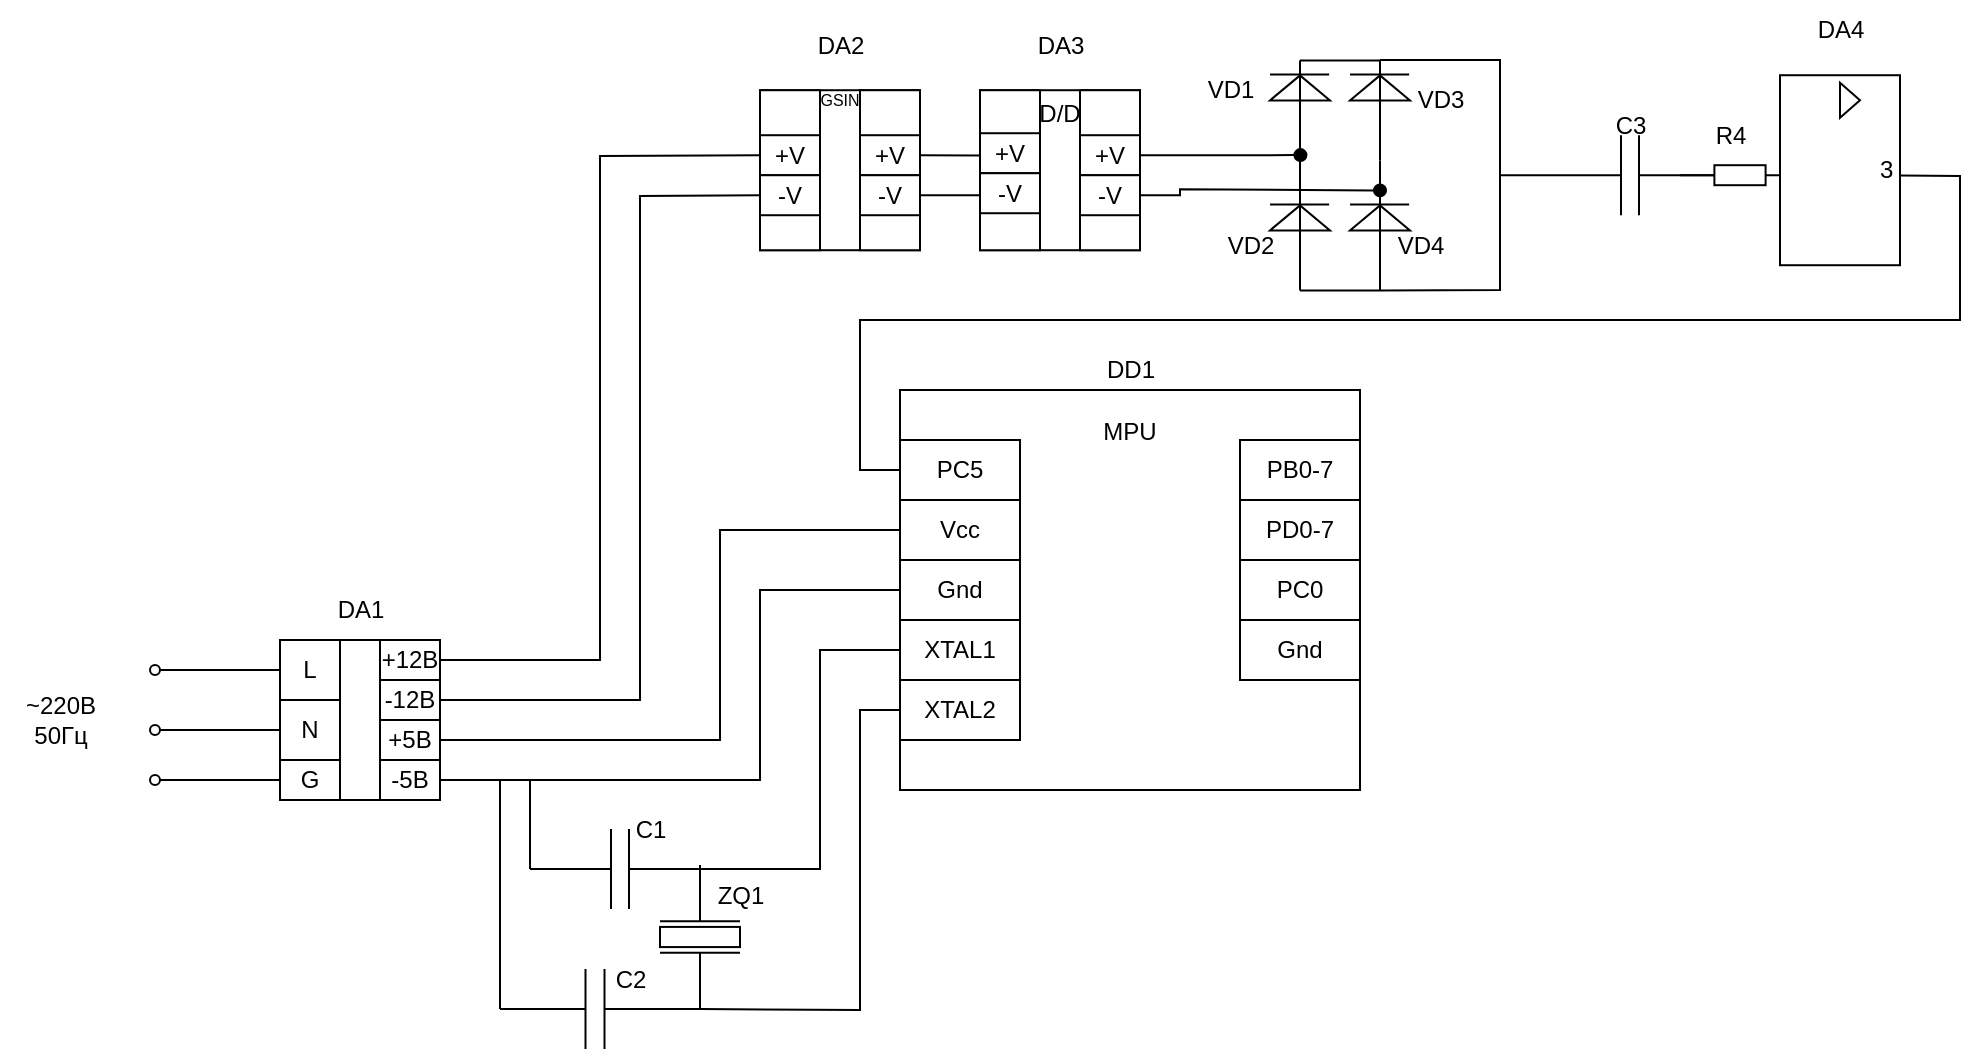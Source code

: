 <mxfile version="24.7.17">
  <diagram name="Page-1" id="gAaygVtRgPfyWA8sMeI8">
    <mxGraphModel dx="2074" dy="868" grid="1" gridSize="10" guides="1" tooltips="1" connect="1" arrows="1" fold="1" page="1" pageScale="1" pageWidth="850" pageHeight="1100" math="0" shadow="0">
      <root>
        <mxCell id="0" />
        <mxCell id="1" parent="0" />
        <mxCell id="V_mcHyb3PUVGvwjGdJiK-10" value="" style="endArrow=none;html=1;rounded=0;exitX=0;exitY=0.6;exitDx=0;exitDy=0;exitPerimeter=0;entryX=0;entryY=0;entryDx=0;entryDy=150;entryPerimeter=0;" parent="1" edge="1">
          <mxGeometry width="50" height="50" relative="1" as="geometry">
            <mxPoint x="-340.0" y="474.5" as="sourcePoint" />
            <mxPoint x="-270" y="474.5" as="targetPoint" />
          </mxGeometry>
        </mxCell>
        <mxCell id="V_mcHyb3PUVGvwjGdJiK-12" value="" style="pointerEvents=1;verticalLabelPosition=bottom;shadow=0;dashed=0;align=center;html=1;verticalAlign=top;shape=mxgraph.electrical.capacitors.capacitor_1;" parent="1" vertex="1">
          <mxGeometry x="-415" y="454.5" width="90" height="40" as="geometry" />
        </mxCell>
        <mxCell id="V_mcHyb3PUVGvwjGdJiK-14" value="" style="pointerEvents=1;verticalLabelPosition=bottom;shadow=0;dashed=0;align=center;html=1;verticalAlign=top;shape=mxgraph.electrical.capacitors.capacitor_1;" parent="1" vertex="1">
          <mxGeometry x="-430" y="524.5" width="95" height="40" as="geometry" />
        </mxCell>
        <mxCell id="V_mcHyb3PUVGvwjGdJiK-17" value="" style="endArrow=none;html=1;rounded=0;exitX=1;exitY=0.5;exitDx=0;exitDy=0;exitPerimeter=0;" parent="1" source="V_mcHyb3PUVGvwjGdJiK-12" edge="1">
          <mxGeometry width="50" height="50" relative="1" as="geometry">
            <mxPoint x="-410" y="484.5" as="sourcePoint" />
            <mxPoint x="-340" y="474.5" as="targetPoint" />
          </mxGeometry>
        </mxCell>
        <mxCell id="V_mcHyb3PUVGvwjGdJiK-18" value="" style="endArrow=none;html=1;rounded=0;exitX=1;exitY=0.5;exitDx=0;exitDy=0;exitPerimeter=0;entryX=1;entryY=0.5;entryDx=0;entryDy=0;entryPerimeter=0;" parent="1" source="V_mcHyb3PUVGvwjGdJiK-14" edge="1" target="V_mcHyb3PUVGvwjGdJiK-57">
          <mxGeometry width="50" height="50" relative="1" as="geometry">
            <mxPoint x="-410" y="484.5" as="sourcePoint" />
            <mxPoint x="-340.0" y="544.5" as="targetPoint" />
          </mxGeometry>
        </mxCell>
        <mxCell id="V_mcHyb3PUVGvwjGdJiK-35" value="" style="endArrow=none;html=1;rounded=0;entryX=0;entryY=0.5;entryDx=0;entryDy=0;entryPerimeter=0;" parent="1" target="V_mcHyb3PUVGvwjGdJiK-41" edge="1">
          <mxGeometry width="50" height="50" relative="1" as="geometry">
            <mxPoint x="70" y="127.61" as="sourcePoint" />
            <mxPoint x="240" y="277.61" as="targetPoint" />
          </mxGeometry>
        </mxCell>
        <mxCell id="V_mcHyb3PUVGvwjGdJiK-41" value="" style="pointerEvents=1;verticalLabelPosition=bottom;shadow=0;dashed=0;align=center;html=1;verticalAlign=top;shape=mxgraph.electrical.capacitors.capacitor_1;" parent="1" vertex="1">
          <mxGeometry x="90" y="107.61" width="90" height="40" as="geometry" />
        </mxCell>
        <mxCell id="V_mcHyb3PUVGvwjGdJiK-43" value="" style="pointerEvents=1;verticalLabelPosition=bottom;shadow=0;dashed=0;align=center;html=1;verticalAlign=top;shape=mxgraph.electrical.resistors.resistor_1;direction=west;" parent="1" vertex="1">
          <mxGeometry x="170" y="122.6" width="40" height="10" as="geometry" />
        </mxCell>
        <mxCell id="V_mcHyb3PUVGvwjGdJiK-52" value="C1" style="text;html=1;align=center;verticalAlign=middle;resizable=0;points=[];autosize=1;strokeColor=none;fillColor=none;" parent="1" vertex="1">
          <mxGeometry x="-375" y="440" width="40" height="30" as="geometry" />
        </mxCell>
        <mxCell id="V_mcHyb3PUVGvwjGdJiK-53" value="C2" style="text;html=1;align=center;verticalAlign=middle;resizable=0;points=[];autosize=1;strokeColor=none;fillColor=none;" parent="1" vertex="1">
          <mxGeometry x="-385" y="514.5" width="40" height="30" as="geometry" />
        </mxCell>
        <mxCell id="V_mcHyb3PUVGvwjGdJiK-54" value="ZQ1" style="text;html=1;align=center;verticalAlign=middle;resizable=0;points=[];autosize=1;strokeColor=none;fillColor=none;" parent="1" vertex="1">
          <mxGeometry x="-335" y="472.5" width="50" height="30" as="geometry" />
        </mxCell>
        <mxCell id="V_mcHyb3PUVGvwjGdJiK-55" value="R4" style="text;html=1;align=center;verticalAlign=middle;resizable=0;points=[];autosize=1;strokeColor=none;fillColor=none;" parent="1" vertex="1">
          <mxGeometry x="165" y="92.6" width="40" height="30" as="geometry" />
        </mxCell>
        <mxCell id="V_mcHyb3PUVGvwjGdJiK-56" value="C3" style="text;html=1;align=center;verticalAlign=middle;resizable=0;points=[];autosize=1;strokeColor=none;fillColor=none;" parent="1" vertex="1">
          <mxGeometry x="115" y="87.61" width="40" height="30" as="geometry" />
        </mxCell>
        <mxCell id="V_mcHyb3PUVGvwjGdJiK-57" value="" style="pointerEvents=1;verticalLabelPosition=bottom;shadow=0;dashed=0;align=center;html=1;verticalAlign=top;shape=mxgraph.electrical.miscellaneous.crystal_1;direction=south;" parent="1" vertex="1">
          <mxGeometry x="-350" y="472.5" width="40" height="72" as="geometry" />
        </mxCell>
        <mxCell id="E_bTqW3hxrqzLr04pYuO-29" value="" style="endArrow=none;html=1;rounded=0;exitX=1.002;exitY=0.528;exitDx=0;exitDy=0;exitPerimeter=0;entryX=0;entryY=0.5;entryDx=0;entryDy=0;" edge="1" parent="1" source="E_bTqW3hxrqzLr04pYuO-27" target="E_bTqW3hxrqzLr04pYuO-92">
          <mxGeometry width="50" height="50" relative="1" as="geometry">
            <mxPoint x="150" y="275.11" as="sourcePoint" />
            <mxPoint x="420" y="127.61" as="targetPoint" />
            <Array as="points">
              <mxPoint x="300" y="128" />
              <mxPoint x="300" y="200" />
              <mxPoint x="-250" y="200" />
              <mxPoint x="-250" y="275" />
            </Array>
          </mxGeometry>
        </mxCell>
        <mxCell id="E_bTqW3hxrqzLr04pYuO-30" value="" style="group" vertex="1" connectable="0" parent="1">
          <mxGeometry x="210" y="77.61" width="60" height="95" as="geometry" />
        </mxCell>
        <mxCell id="E_bTqW3hxrqzLr04pYuO-27" value="&amp;nbsp; &amp;nbsp; &amp;nbsp; &amp;nbsp; &amp;nbsp; &amp;nbsp; &amp;nbsp; 3" style="rounded=0;whiteSpace=wrap;html=1;" vertex="1" parent="E_bTqW3hxrqzLr04pYuO-30">
          <mxGeometry width="60" height="95" as="geometry" />
        </mxCell>
        <mxCell id="E_bTqW3hxrqzLr04pYuO-28" value="" style="triangle;whiteSpace=wrap;html=1;" vertex="1" parent="E_bTqW3hxrqzLr04pYuO-30">
          <mxGeometry x="30" y="3.75" width="10" height="17.5" as="geometry" />
        </mxCell>
        <mxCell id="E_bTqW3hxrqzLr04pYuO-31" value="" style="endArrow=none;html=1;rounded=0;entryX=0;entryY=0.5;entryDx=0;entryDy=0;entryPerimeter=0;exitX=0.013;exitY=0.528;exitDx=0;exitDy=0;exitPerimeter=0;" edge="1" parent="1" source="E_bTqW3hxrqzLr04pYuO-27" target="V_mcHyb3PUVGvwjGdJiK-43">
          <mxGeometry width="50" height="50" relative="1" as="geometry">
            <mxPoint x="230" y="207.61" as="sourcePoint" />
            <mxPoint x="280" y="157.61" as="targetPoint" />
          </mxGeometry>
        </mxCell>
        <mxCell id="E_bTqW3hxrqzLr04pYuO-36" value="" style="group" vertex="1" connectable="0" parent="1">
          <mxGeometry x="-90" y="70" width="160" height="115.21" as="geometry" />
        </mxCell>
        <mxCell id="V_mcHyb3PUVGvwjGdJiK-23" value="" style="endArrow=none;html=1;rounded=0;exitX=1;exitY=0.5;exitDx=0;exitDy=0;exitPerimeter=0;entryX=0;entryY=0.5;entryDx=0;entryDy=0;entryPerimeter=0;" parent="E_bTqW3hxrqzLr04pYuO-36" edge="1" target="DH5YzdOBEZYkrQwvAtwr-8" source="DH5YzdOBEZYkrQwvAtwr-2">
          <mxGeometry width="50" height="50" relative="1" as="geometry">
            <mxPoint x="65" y="160.21" as="sourcePoint" />
            <mxPoint x="65" y="50.21" as="targetPoint" />
          </mxGeometry>
        </mxCell>
        <mxCell id="V_mcHyb3PUVGvwjGdJiK-24" value="" style="endArrow=none;html=1;rounded=0;entryX=0;entryY=0.5;entryDx=0;entryDy=0;entryPerimeter=0;exitX=1;exitY=0.5;exitDx=0;exitDy=0;exitPerimeter=0;" parent="E_bTqW3hxrqzLr04pYuO-36" edge="1" target="DH5YzdOBEZYkrQwvAtwr-12" source="DH5YzdOBEZYkrQwvAtwr-10">
          <mxGeometry width="50" height="50" relative="1" as="geometry">
            <mxPoint x="105" y="160.21" as="sourcePoint" />
            <mxPoint x="105" y="50.21" as="targetPoint" />
          </mxGeometry>
        </mxCell>
        <mxCell id="V_mcHyb3PUVGvwjGdJiK-48" value="VD2" style="text;html=1;align=center;verticalAlign=middle;resizable=0;points=[];autosize=1;strokeColor=none;fillColor=none;" parent="E_bTqW3hxrqzLr04pYuO-36" vertex="1">
          <mxGeometry x="10" y="77.71" width="50" height="30" as="geometry" />
        </mxCell>
        <mxCell id="V_mcHyb3PUVGvwjGdJiK-49" value="VD4" style="text;html=1;align=center;verticalAlign=middle;resizable=0;points=[];autosize=1;strokeColor=none;fillColor=none;" parent="E_bTqW3hxrqzLr04pYuO-36" vertex="1">
          <mxGeometry x="95" y="77.71" width="50" height="30" as="geometry" />
        </mxCell>
        <mxCell id="V_mcHyb3PUVGvwjGdJiK-50" value="VD1" style="text;html=1;align=center;verticalAlign=middle;resizable=0;points=[];autosize=1;strokeColor=none;fillColor=none;" parent="E_bTqW3hxrqzLr04pYuO-36" vertex="1">
          <mxGeometry y="0.21" width="50" height="30" as="geometry" />
        </mxCell>
        <mxCell id="V_mcHyb3PUVGvwjGdJiK-51" value="VD3" style="text;html=1;align=center;verticalAlign=middle;resizable=0;points=[];autosize=1;strokeColor=none;fillColor=none;" parent="E_bTqW3hxrqzLr04pYuO-36" vertex="1">
          <mxGeometry x="105" y="5.21" width="50" height="30" as="geometry" />
        </mxCell>
        <mxCell id="DH5YzdOBEZYkrQwvAtwr-2" value="" style="pointerEvents=1;verticalLabelPosition=bottom;shadow=0;dashed=0;align=center;html=1;verticalAlign=top;shape=mxgraph.electrical.miscellaneous.cable_termination;direction=north;" parent="E_bTqW3hxrqzLr04pYuO-36" vertex="1">
          <mxGeometry x="45" y="65.21" width="30" height="50" as="geometry" />
        </mxCell>
        <mxCell id="DH5YzdOBEZYkrQwvAtwr-7" value="" style="endArrow=none;html=1;rounded=0;exitX=0.798;exitY=-0.021;exitDx=0;exitDy=0;exitPerimeter=0;entryX=0.798;entryY=0.964;entryDx=0;entryDy=0;entryPerimeter=0;" parent="E_bTqW3hxrqzLr04pYuO-36" edge="1">
          <mxGeometry width="50" height="50" relative="1" as="geometry">
            <mxPoint x="45" y="72.21" as="sourcePoint" />
            <mxPoint x="74.55" y="72.21" as="targetPoint" />
          </mxGeometry>
        </mxCell>
        <mxCell id="DH5YzdOBEZYkrQwvAtwr-8" value="" style="pointerEvents=1;verticalLabelPosition=bottom;shadow=0;dashed=0;align=center;html=1;verticalAlign=top;shape=mxgraph.electrical.miscellaneous.cable_termination;direction=north;" parent="E_bTqW3hxrqzLr04pYuO-36" vertex="1">
          <mxGeometry x="45" y="0.21" width="30" height="50" as="geometry" />
        </mxCell>
        <mxCell id="DH5YzdOBEZYkrQwvAtwr-9" value="" style="endArrow=none;html=1;rounded=0;exitX=0.798;exitY=-0.021;exitDx=0;exitDy=0;exitPerimeter=0;entryX=0.798;entryY=0.964;entryDx=0;entryDy=0;entryPerimeter=0;" parent="E_bTqW3hxrqzLr04pYuO-36" edge="1">
          <mxGeometry width="50" height="50" relative="1" as="geometry">
            <mxPoint x="45" y="7.21" as="sourcePoint" />
            <mxPoint x="74.55" y="7.21" as="targetPoint" />
          </mxGeometry>
        </mxCell>
        <mxCell id="DH5YzdOBEZYkrQwvAtwr-10" value="" style="pointerEvents=1;verticalLabelPosition=bottom;shadow=0;dashed=0;align=center;html=1;verticalAlign=top;shape=mxgraph.electrical.miscellaneous.cable_termination;direction=north;" parent="E_bTqW3hxrqzLr04pYuO-36" vertex="1">
          <mxGeometry x="85" y="65.21" width="30" height="50" as="geometry" />
        </mxCell>
        <mxCell id="DH5YzdOBEZYkrQwvAtwr-11" value="" style="endArrow=none;html=1;rounded=0;exitX=0.798;exitY=-0.021;exitDx=0;exitDy=0;exitPerimeter=0;entryX=0.798;entryY=0.964;entryDx=0;entryDy=0;entryPerimeter=0;" parent="E_bTqW3hxrqzLr04pYuO-36" edge="1">
          <mxGeometry width="50" height="50" relative="1" as="geometry">
            <mxPoint x="85" y="72.21" as="sourcePoint" />
            <mxPoint x="114.55" y="72.21" as="targetPoint" />
          </mxGeometry>
        </mxCell>
        <mxCell id="DH5YzdOBEZYkrQwvAtwr-12" value="" style="pointerEvents=1;verticalLabelPosition=bottom;shadow=0;dashed=0;align=center;html=1;verticalAlign=top;shape=mxgraph.electrical.miscellaneous.cable_termination;direction=north;" parent="E_bTqW3hxrqzLr04pYuO-36" vertex="1">
          <mxGeometry x="85" y="0.21" width="30" height="50" as="geometry" />
        </mxCell>
        <mxCell id="DH5YzdOBEZYkrQwvAtwr-13" value="" style="endArrow=none;html=1;rounded=0;exitX=0.798;exitY=-0.021;exitDx=0;exitDy=0;exitPerimeter=0;entryX=0.798;entryY=0.964;entryDx=0;entryDy=0;entryPerimeter=0;" parent="E_bTqW3hxrqzLr04pYuO-36" edge="1">
          <mxGeometry width="50" height="50" relative="1" as="geometry">
            <mxPoint x="85" y="7.21" as="sourcePoint" />
            <mxPoint x="114.55" y="7.21" as="targetPoint" />
          </mxGeometry>
        </mxCell>
        <mxCell id="E_bTqW3hxrqzLr04pYuO-32" value="" style="endArrow=none;html=1;rounded=0;exitX=0;exitY=0.5;exitDx=0;exitDy=0;exitPerimeter=0;entryX=0;entryY=0.5;entryDx=0;entryDy=0;entryPerimeter=0;" edge="1" parent="E_bTqW3hxrqzLr04pYuO-36" source="DH5YzdOBEZYkrQwvAtwr-2" target="DH5YzdOBEZYkrQwvAtwr-10">
          <mxGeometry width="50" height="50" relative="1" as="geometry">
            <mxPoint x="255" y="175.21" as="sourcePoint" />
            <mxPoint x="105" y="115.21" as="targetPoint" />
          </mxGeometry>
        </mxCell>
        <mxCell id="E_bTqW3hxrqzLr04pYuO-33" value="" style="endArrow=none;html=1;rounded=0;exitX=1;exitY=0.5;exitDx=0;exitDy=0;exitPerimeter=0;entryX=1;entryY=0.5;entryDx=0;entryDy=0;entryPerimeter=0;" edge="1" parent="E_bTqW3hxrqzLr04pYuO-36" source="DH5YzdOBEZYkrQwvAtwr-8" target="DH5YzdOBEZYkrQwvAtwr-12">
          <mxGeometry width="50" height="50" relative="1" as="geometry">
            <mxPoint x="220" y="168" as="sourcePoint" />
            <mxPoint x="270" y="118" as="targetPoint" />
          </mxGeometry>
        </mxCell>
        <mxCell id="E_bTqW3hxrqzLr04pYuO-34" value="" style="endArrow=none;html=1;rounded=0;exitX=0;exitY=0.5;exitDx=0;exitDy=0;exitPerimeter=0;" edge="1" parent="E_bTqW3hxrqzLr04pYuO-36" source="DH5YzdOBEZYkrQwvAtwr-10">
          <mxGeometry width="50" height="50" relative="1" as="geometry">
            <mxPoint x="220" y="168" as="sourcePoint" />
            <mxPoint x="160" y="58" as="targetPoint" />
            <Array as="points">
              <mxPoint x="160" y="115" />
            </Array>
          </mxGeometry>
        </mxCell>
        <mxCell id="E_bTqW3hxrqzLr04pYuO-35" value="" style="endArrow=none;html=1;rounded=0;" edge="1" parent="E_bTqW3hxrqzLr04pYuO-36">
          <mxGeometry width="50" height="50" relative="1" as="geometry">
            <mxPoint x="100" as="sourcePoint" />
            <mxPoint x="160" y="58" as="targetPoint" />
            <Array as="points">
              <mxPoint x="160" />
            </Array>
          </mxGeometry>
        </mxCell>
        <mxCell id="E_bTqW3hxrqzLr04pYuO-39" value="" style="endArrow=none;html=1;rounded=0;entryX=1;entryY=0.5;entryDx=0;entryDy=0;entryPerimeter=0;" edge="1" parent="1" target="V_mcHyb3PUVGvwjGdJiK-43">
          <mxGeometry width="50" height="50" relative="1" as="geometry">
            <mxPoint x="160" y="127.61" as="sourcePoint" />
            <mxPoint x="250" y="197.61" as="targetPoint" />
          </mxGeometry>
        </mxCell>
        <mxCell id="E_bTqW3hxrqzLr04pYuO-40" value="" style="group" vertex="1" connectable="0" parent="1">
          <mxGeometry x="-300" y="85.11" width="120" height="80" as="geometry" />
        </mxCell>
        <mxCell id="E_bTqW3hxrqzLr04pYuO-20" value="&lt;font style=&quot;font-size: 8px;&quot;&gt;GSIN&lt;/font&gt;&lt;div&gt;&lt;font style=&quot;font-size: 8px;&quot;&gt;&lt;br&gt;&lt;/font&gt;&lt;/div&gt;&lt;div&gt;&lt;font style=&quot;font-size: 8px;&quot;&gt;&lt;br&gt;&lt;/font&gt;&lt;/div&gt;&lt;div&gt;&lt;font style=&quot;font-size: 8px;&quot;&gt;&lt;br&gt;&lt;/font&gt;&lt;/div&gt;&lt;div&gt;&lt;font style=&quot;font-size: 8px;&quot;&gt;&lt;br&gt;&lt;/font&gt;&lt;/div&gt;&lt;div&gt;&lt;font style=&quot;font-size: 8px;&quot;&gt;&lt;br&gt;&lt;/font&gt;&lt;/div&gt;" style="whiteSpace=wrap;html=1;aspect=fixed;" vertex="1" parent="E_bTqW3hxrqzLr04pYuO-40">
          <mxGeometry width="80" height="80" as="geometry" />
        </mxCell>
        <mxCell id="E_bTqW3hxrqzLr04pYuO-22" value="" style="rounded=0;whiteSpace=wrap;html=1;" vertex="1" parent="E_bTqW3hxrqzLr04pYuO-40">
          <mxGeometry width="30" height="80" as="geometry" />
        </mxCell>
        <mxCell id="E_bTqW3hxrqzLr04pYuO-24" value="" style="rounded=0;whiteSpace=wrap;html=1;" vertex="1" parent="E_bTqW3hxrqzLr04pYuO-40">
          <mxGeometry x="50" width="30" height="80" as="geometry" />
        </mxCell>
        <mxCell id="E_bTqW3hxrqzLr04pYuO-73" value="+V" style="rounded=0;whiteSpace=wrap;html=1;" vertex="1" parent="E_bTqW3hxrqzLr04pYuO-40">
          <mxGeometry y="22.5" width="30" height="20" as="geometry" />
        </mxCell>
        <mxCell id="E_bTqW3hxrqzLr04pYuO-74" value="-V" style="rounded=0;whiteSpace=wrap;html=1;" vertex="1" parent="E_bTqW3hxrqzLr04pYuO-40">
          <mxGeometry y="42.5" width="30" height="20" as="geometry" />
        </mxCell>
        <mxCell id="E_bTqW3hxrqzLr04pYuO-76" value="+V" style="rounded=0;whiteSpace=wrap;html=1;" vertex="1" parent="E_bTqW3hxrqzLr04pYuO-40">
          <mxGeometry x="50" y="22.5" width="30" height="20" as="geometry" />
        </mxCell>
        <mxCell id="E_bTqW3hxrqzLr04pYuO-77" value="-V" style="rounded=0;whiteSpace=wrap;html=1;" vertex="1" parent="E_bTqW3hxrqzLr04pYuO-40">
          <mxGeometry x="50" y="42.5" width="30" height="20" as="geometry" />
        </mxCell>
        <mxCell id="E_bTqW3hxrqzLr04pYuO-45" value="" style="group" vertex="1" connectable="0" parent="1">
          <mxGeometry x="-190" y="85.11" width="80" height="80" as="geometry" />
        </mxCell>
        <mxCell id="E_bTqW3hxrqzLr04pYuO-41" value="D/D&lt;div&gt;&lt;br&gt;&lt;/div&gt;&lt;div&gt;&lt;br&gt;&lt;/div&gt;&lt;div&gt;&lt;br&gt;&lt;/div&gt;&lt;div&gt;&lt;br&gt;&lt;/div&gt;" style="whiteSpace=wrap;html=1;" vertex="1" parent="E_bTqW3hxrqzLr04pYuO-45">
          <mxGeometry width="80" height="80" as="geometry" />
        </mxCell>
        <mxCell id="E_bTqW3hxrqzLr04pYuO-42" value="" style="rounded=0;whiteSpace=wrap;html=1;" vertex="1" parent="E_bTqW3hxrqzLr04pYuO-45">
          <mxGeometry width="30" height="80" as="geometry" />
        </mxCell>
        <mxCell id="E_bTqW3hxrqzLr04pYuO-44" value="" style="rounded=0;whiteSpace=wrap;html=1;" vertex="1" parent="E_bTqW3hxrqzLr04pYuO-45">
          <mxGeometry x="50" width="30" height="80" as="geometry" />
        </mxCell>
        <mxCell id="E_bTqW3hxrqzLr04pYuO-46" value="" style="endArrow=none;html=1;rounded=0;entryX=0.01;entryY=0.559;entryDx=0;entryDy=0;exitX=1;exitY=0.5;exitDx=0;exitDy=0;entryPerimeter=0;" edge="1" parent="1" source="E_bTqW3hxrqzLr04pYuO-76" target="E_bTqW3hxrqzLr04pYuO-78">
          <mxGeometry width="50" height="50" relative="1" as="geometry">
            <mxPoint x="-215" y="117.61" as="sourcePoint" />
            <mxPoint x="-90" y="207.61" as="targetPoint" />
          </mxGeometry>
        </mxCell>
        <mxCell id="E_bTqW3hxrqzLr04pYuO-47" value="" style="endArrow=none;html=1;rounded=0;exitX=1;exitY=0.5;exitDx=0;exitDy=0;entryX=0.001;entryY=0.656;entryDx=0;entryDy=0;entryPerimeter=0;" edge="1" parent="1" source="E_bTqW3hxrqzLr04pYuO-77" target="E_bTqW3hxrqzLr04pYuO-42">
          <mxGeometry width="50" height="50" relative="1" as="geometry">
            <mxPoint x="-140" y="257.61" as="sourcePoint" />
            <mxPoint x="-90" y="207.61" as="targetPoint" />
          </mxGeometry>
        </mxCell>
        <mxCell id="E_bTqW3hxrqzLr04pYuO-48" value="" style="endArrow=none;html=1;rounded=0;startArrow=oval;startFill=1;exitX=0.053;exitY=0.507;exitDx=0;exitDy=0;exitPerimeter=0;entryX=1;entryY=0.5;entryDx=0;entryDy=0;" edge="1" parent="1" source="DH5YzdOBEZYkrQwvAtwr-8" target="E_bTqW3hxrqzLr04pYuO-80">
          <mxGeometry width="50" height="50" relative="1" as="geometry">
            <mxPoint x="-50" y="125.61" as="sourcePoint" />
            <mxPoint x="-105" y="117.61" as="targetPoint" />
          </mxGeometry>
        </mxCell>
        <mxCell id="E_bTqW3hxrqzLr04pYuO-49" value="" style="endArrow=none;html=1;rounded=0;exitX=1;exitY=0.5;exitDx=0;exitDy=0;exitPerimeter=0;startArrow=oval;startFill=1;entryX=1;entryY=0.5;entryDx=0;entryDy=0;" edge="1" parent="1" source="DH5YzdOBEZYkrQwvAtwr-10" target="E_bTqW3hxrqzLr04pYuO-81">
          <mxGeometry width="50" height="50" relative="1" as="geometry">
            <mxPoint x="-130" y="217.61" as="sourcePoint" />
            <mxPoint x="-150" y="147.61" as="targetPoint" />
            <Array as="points">
              <mxPoint x="-90" y="134.61" />
              <mxPoint x="-90" y="137.61" />
            </Array>
          </mxGeometry>
        </mxCell>
        <mxCell id="E_bTqW3hxrqzLr04pYuO-51" value="&lt;div&gt;&lt;font style=&quot;font-size: 8px;&quot;&gt;&lt;br&gt;&lt;/font&gt;&lt;/div&gt;" style="whiteSpace=wrap;html=1;aspect=fixed;container=0;" vertex="1" parent="1">
          <mxGeometry x="-540" y="360" width="80" height="80" as="geometry" />
        </mxCell>
        <mxCell id="E_bTqW3hxrqzLr04pYuO-52" value="" style="rounded=0;whiteSpace=wrap;html=1;container=0;" vertex="1" parent="1">
          <mxGeometry x="-540" y="360" width="30" height="80" as="geometry" />
        </mxCell>
        <mxCell id="E_bTqW3hxrqzLr04pYuO-53" value="" style="rounded=0;whiteSpace=wrap;html=1;container=0;" vertex="1" parent="1">
          <mxGeometry x="-490" y="360" width="30" height="80" as="geometry" />
        </mxCell>
        <mxCell id="E_bTqW3hxrqzLr04pYuO-54" value="L" style="rounded=0;whiteSpace=wrap;html=1;" vertex="1" parent="1">
          <mxGeometry x="-540" y="360" width="30" height="30" as="geometry" />
        </mxCell>
        <mxCell id="E_bTqW3hxrqzLr04pYuO-56" value="N" style="rounded=0;whiteSpace=wrap;html=1;" vertex="1" parent="1">
          <mxGeometry x="-540" y="390" width="30" height="30" as="geometry" />
        </mxCell>
        <mxCell id="E_bTqW3hxrqzLr04pYuO-57" value="+12В" style="rounded=0;whiteSpace=wrap;html=1;" vertex="1" parent="1">
          <mxGeometry x="-490" y="360" width="30" height="20" as="geometry" />
        </mxCell>
        <mxCell id="E_bTqW3hxrqzLr04pYuO-58" value="-12В" style="rounded=0;whiteSpace=wrap;html=1;" vertex="1" parent="1">
          <mxGeometry x="-490" y="380" width="30" height="20" as="geometry" />
        </mxCell>
        <mxCell id="E_bTqW3hxrqzLr04pYuO-59" value="+5В" style="rounded=0;whiteSpace=wrap;html=1;" vertex="1" parent="1">
          <mxGeometry x="-490" y="400" width="30" height="20" as="geometry" />
        </mxCell>
        <mxCell id="E_bTqW3hxrqzLr04pYuO-60" value="-5В" style="rounded=0;whiteSpace=wrap;html=1;" vertex="1" parent="1">
          <mxGeometry x="-490" y="420" width="30" height="20" as="geometry" />
        </mxCell>
        <mxCell id="E_bTqW3hxrqzLr04pYuO-61" value="" style="endArrow=none;html=1;rounded=0;entryX=0;entryY=0.5;entryDx=0;entryDy=0;" edge="1" parent="1" target="E_bTqW3hxrqzLr04pYuO-54">
          <mxGeometry width="50" height="50" relative="1" as="geometry">
            <mxPoint x="-600" y="375" as="sourcePoint" />
            <mxPoint x="-420" y="410" as="targetPoint" />
          </mxGeometry>
        </mxCell>
        <mxCell id="E_bTqW3hxrqzLr04pYuO-63" value="" style="ellipse;whiteSpace=wrap;html=1;aspect=fixed;" vertex="1" parent="1">
          <mxGeometry x="-605" y="372.5" width="5" height="5" as="geometry" />
        </mxCell>
        <mxCell id="E_bTqW3hxrqzLr04pYuO-65" value="~220В&lt;div&gt;50Гц&lt;/div&gt;" style="text;html=1;align=center;verticalAlign=middle;resizable=0;points=[];autosize=1;strokeColor=none;fillColor=none;" vertex="1" parent="1">
          <mxGeometry x="-680" y="380" width="60" height="40" as="geometry" />
        </mxCell>
        <mxCell id="E_bTqW3hxrqzLr04pYuO-66" value="G" style="rounded=0;whiteSpace=wrap;html=1;" vertex="1" parent="1">
          <mxGeometry x="-540" y="420" width="30" height="20" as="geometry" />
        </mxCell>
        <mxCell id="E_bTqW3hxrqzLr04pYuO-67" value="" style="endArrow=none;html=1;rounded=0;entryX=0;entryY=0.5;entryDx=0;entryDy=0;" edge="1" parent="1">
          <mxGeometry width="50" height="50" relative="1" as="geometry">
            <mxPoint x="-600" y="405" as="sourcePoint" />
            <mxPoint x="-540" y="405" as="targetPoint" />
          </mxGeometry>
        </mxCell>
        <mxCell id="E_bTqW3hxrqzLr04pYuO-68" value="" style="ellipse;whiteSpace=wrap;html=1;aspect=fixed;" vertex="1" parent="1">
          <mxGeometry x="-605" y="402.5" width="5" height="5" as="geometry" />
        </mxCell>
        <mxCell id="E_bTqW3hxrqzLr04pYuO-69" value="" style="endArrow=none;html=1;rounded=0;entryX=0;entryY=0.5;entryDx=0;entryDy=0;" edge="1" parent="1">
          <mxGeometry width="50" height="50" relative="1" as="geometry">
            <mxPoint x="-600" y="430" as="sourcePoint" />
            <mxPoint x="-540" y="430" as="targetPoint" />
          </mxGeometry>
        </mxCell>
        <mxCell id="E_bTqW3hxrqzLr04pYuO-70" value="" style="ellipse;whiteSpace=wrap;html=1;aspect=fixed;" vertex="1" parent="1">
          <mxGeometry x="-605" y="427.5" width="5" height="5" as="geometry" />
        </mxCell>
        <mxCell id="E_bTqW3hxrqzLr04pYuO-71" value="" style="endArrow=none;html=1;rounded=0;exitX=1;exitY=0.5;exitDx=0;exitDy=0;entryX=0;entryY=0.5;entryDx=0;entryDy=0;" edge="1" parent="1" source="E_bTqW3hxrqzLr04pYuO-57" target="E_bTqW3hxrqzLr04pYuO-73">
          <mxGeometry width="50" height="50" relative="1" as="geometry">
            <mxPoint x="-270" y="470" as="sourcePoint" />
            <mxPoint x="-220" y="420" as="targetPoint" />
            <Array as="points">
              <mxPoint x="-380" y="370" />
              <mxPoint x="-380" y="118" />
            </Array>
          </mxGeometry>
        </mxCell>
        <mxCell id="E_bTqW3hxrqzLr04pYuO-72" value="" style="endArrow=none;html=1;rounded=0;exitX=1;exitY=0.5;exitDx=0;exitDy=0;entryX=0;entryY=0.5;entryDx=0;entryDy=0;" edge="1" parent="1" source="E_bTqW3hxrqzLr04pYuO-58" target="E_bTqW3hxrqzLr04pYuO-74">
          <mxGeometry width="50" height="50" relative="1" as="geometry">
            <mxPoint x="-450" y="390" as="sourcePoint" />
            <mxPoint x="-300" y="170" as="targetPoint" />
            <Array as="points">
              <mxPoint x="-360" y="390" />
              <mxPoint x="-360" y="138" />
            </Array>
          </mxGeometry>
        </mxCell>
        <mxCell id="E_bTqW3hxrqzLr04pYuO-78" value="+V" style="rounded=0;whiteSpace=wrap;html=1;" vertex="1" parent="1">
          <mxGeometry x="-190" y="106.61" width="30" height="20" as="geometry" />
        </mxCell>
        <mxCell id="E_bTqW3hxrqzLr04pYuO-79" value="-V" style="rounded=0;whiteSpace=wrap;html=1;" vertex="1" parent="1">
          <mxGeometry x="-190" y="126.61" width="30" height="20" as="geometry" />
        </mxCell>
        <mxCell id="E_bTqW3hxrqzLr04pYuO-80" value="+V" style="rounded=0;whiteSpace=wrap;html=1;" vertex="1" parent="1">
          <mxGeometry x="-140" y="107.61" width="30" height="20" as="geometry" />
        </mxCell>
        <mxCell id="E_bTqW3hxrqzLr04pYuO-81" value="-V" style="rounded=0;whiteSpace=wrap;html=1;" vertex="1" parent="1">
          <mxGeometry x="-140" y="127.61" width="30" height="20" as="geometry" />
        </mxCell>
        <mxCell id="E_bTqW3hxrqzLr04pYuO-82" value="&lt;div&gt;&lt;span style=&quot;background-color: initial;&quot;&gt;MPU&lt;/span&gt;&lt;br&gt;&lt;/div&gt;&lt;div&gt;&lt;span style=&quot;background-color: initial;&quot;&gt;&lt;br&gt;&lt;/span&gt;&lt;/div&gt;&lt;div&gt;&lt;span style=&quot;background-color: initial;&quot;&gt;&lt;br&gt;&lt;/span&gt;&lt;/div&gt;&lt;div&gt;&lt;span style=&quot;background-color: initial;&quot;&gt;&lt;br&gt;&lt;/span&gt;&lt;/div&gt;&lt;div&gt;&lt;span style=&quot;background-color: initial;&quot;&gt;&lt;br&gt;&lt;/span&gt;&lt;/div&gt;&lt;div&gt;&lt;span style=&quot;background-color: initial;&quot;&gt;&lt;br&gt;&lt;/span&gt;&lt;/div&gt;&lt;div&gt;&lt;span style=&quot;background-color: initial;&quot;&gt;&lt;br&gt;&lt;/span&gt;&lt;/div&gt;&lt;div&gt;&lt;span style=&quot;background-color: initial;&quot;&gt;&lt;br&gt;&lt;/span&gt;&lt;/div&gt;&lt;div&gt;&lt;span style=&quot;background-color: initial;&quot;&gt;&lt;br&gt;&lt;/span&gt;&lt;/div&gt;&lt;div&gt;&lt;span style=&quot;background-color: initial;&quot;&gt;&lt;br&gt;&lt;/span&gt;&lt;/div&gt;&lt;div&gt;&lt;span style=&quot;background-color: initial;&quot;&gt;&lt;br&gt;&lt;/span&gt;&lt;/div&gt;&lt;div&gt;&lt;span style=&quot;background-color: initial;&quot;&gt;&lt;br&gt;&lt;/span&gt;&lt;/div&gt;" style="rounded=0;whiteSpace=wrap;html=1;" vertex="1" parent="1">
          <mxGeometry x="-230" y="235" width="230" height="200" as="geometry" />
        </mxCell>
        <mxCell id="E_bTqW3hxrqzLr04pYuO-83" value="Vcc" style="rounded=0;whiteSpace=wrap;html=1;" vertex="1" parent="1">
          <mxGeometry x="-230" y="290" width="60" height="30" as="geometry" />
        </mxCell>
        <mxCell id="E_bTqW3hxrqzLr04pYuO-84" value="Gnd" style="rounded=0;whiteSpace=wrap;html=1;" vertex="1" parent="1">
          <mxGeometry x="-230" y="320" width="60" height="30" as="geometry" />
        </mxCell>
        <mxCell id="E_bTqW3hxrqzLr04pYuO-85" value="XTAL1" style="rounded=0;whiteSpace=wrap;html=1;" vertex="1" parent="1">
          <mxGeometry x="-230" y="350" width="60" height="30" as="geometry" />
        </mxCell>
        <mxCell id="E_bTqW3hxrqzLr04pYuO-86" value="XTAL2" style="rounded=0;whiteSpace=wrap;html=1;" vertex="1" parent="1">
          <mxGeometry x="-230" y="380" width="60" height="30" as="geometry" />
        </mxCell>
        <mxCell id="E_bTqW3hxrqzLr04pYuO-88" value="" style="endArrow=none;html=1;rounded=0;exitX=1;exitY=0.5;exitDx=0;exitDy=0;entryX=0;entryY=0.5;entryDx=0;entryDy=0;" edge="1" parent="1" source="E_bTqW3hxrqzLr04pYuO-59" target="E_bTqW3hxrqzLr04pYuO-83">
          <mxGeometry width="50" height="50" relative="1" as="geometry">
            <mxPoint x="-140" y="270" as="sourcePoint" />
            <mxPoint x="-90" y="220" as="targetPoint" />
            <Array as="points">
              <mxPoint x="-320" y="410" />
              <mxPoint x="-320" y="305" />
            </Array>
          </mxGeometry>
        </mxCell>
        <mxCell id="E_bTqW3hxrqzLr04pYuO-89" value="" style="endArrow=none;html=1;rounded=0;exitX=1;exitY=0.5;exitDx=0;exitDy=0;entryX=0;entryY=0.5;entryDx=0;entryDy=0;" edge="1" parent="1" source="E_bTqW3hxrqzLr04pYuO-60" target="E_bTqW3hxrqzLr04pYuO-84">
          <mxGeometry width="50" height="50" relative="1" as="geometry">
            <mxPoint x="-390" y="360" as="sourcePoint" />
            <mxPoint x="-340" y="310" as="targetPoint" />
            <Array as="points">
              <mxPoint x="-300" y="430" />
              <mxPoint x="-300" y="335" />
            </Array>
          </mxGeometry>
        </mxCell>
        <mxCell id="E_bTqW3hxrqzLr04pYuO-90" value="" style="endArrow=none;html=1;rounded=0;entryX=0;entryY=0.5;entryDx=0;entryDy=0;" edge="1" parent="1" target="E_bTqW3hxrqzLr04pYuO-85">
          <mxGeometry width="50" height="50" relative="1" as="geometry">
            <mxPoint x="-270" y="475" as="sourcePoint" />
            <mxPoint x="-290" y="430" as="targetPoint" />
            <Array as="points">
              <mxPoint x="-270" y="365" />
            </Array>
          </mxGeometry>
        </mxCell>
        <mxCell id="E_bTqW3hxrqzLr04pYuO-91" value="" style="endArrow=none;html=1;rounded=0;entryX=0;entryY=0.5;entryDx=0;entryDy=0;exitX=1;exitY=0.5;exitDx=0;exitDy=0;exitPerimeter=0;" edge="1" parent="1" source="V_mcHyb3PUVGvwjGdJiK-57" target="E_bTqW3hxrqzLr04pYuO-86">
          <mxGeometry width="50" height="50" relative="1" as="geometry">
            <mxPoint x="-330" y="550" as="sourcePoint" />
            <mxPoint x="-290" y="410" as="targetPoint" />
            <Array as="points">
              <mxPoint x="-250" y="545" />
              <mxPoint x="-250" y="395" />
            </Array>
          </mxGeometry>
        </mxCell>
        <mxCell id="E_bTqW3hxrqzLr04pYuO-92" value="PC5" style="rounded=0;whiteSpace=wrap;html=1;" vertex="1" parent="1">
          <mxGeometry x="-230" y="260" width="60" height="30" as="geometry" />
        </mxCell>
        <mxCell id="E_bTqW3hxrqzLr04pYuO-93" value="PB0-7" style="rounded=0;whiteSpace=wrap;html=1;" vertex="1" parent="1">
          <mxGeometry x="-60" y="260" width="60" height="30" as="geometry" />
        </mxCell>
        <mxCell id="E_bTqW3hxrqzLr04pYuO-94" value="PD0-7" style="rounded=0;whiteSpace=wrap;html=1;" vertex="1" parent="1">
          <mxGeometry x="-60" y="290" width="60" height="30" as="geometry" />
        </mxCell>
        <mxCell id="E_bTqW3hxrqzLr04pYuO-95" value="PC0" style="rounded=0;whiteSpace=wrap;html=1;" vertex="1" parent="1">
          <mxGeometry x="-60" y="320" width="60" height="30" as="geometry" />
        </mxCell>
        <mxCell id="E_bTqW3hxrqzLr04pYuO-96" value="Gnd" style="rounded=0;whiteSpace=wrap;html=1;" vertex="1" parent="1">
          <mxGeometry x="-60" y="350" width="60" height="30" as="geometry" />
        </mxCell>
        <mxCell id="E_bTqW3hxrqzLr04pYuO-97" value="" style="endArrow=none;html=1;rounded=0;exitX=0;exitY=0.5;exitDx=0;exitDy=0;exitPerimeter=0;" edge="1" parent="1" source="V_mcHyb3PUVGvwjGdJiK-14">
          <mxGeometry width="50" height="50" relative="1" as="geometry">
            <mxPoint x="-300" y="420" as="sourcePoint" />
            <mxPoint x="-430" y="430" as="targetPoint" />
          </mxGeometry>
        </mxCell>
        <mxCell id="E_bTqW3hxrqzLr04pYuO-98" value="" style="endArrow=none;html=1;rounded=0;exitX=0;exitY=0.5;exitDx=0;exitDy=0;exitPerimeter=0;" edge="1" parent="1" source="V_mcHyb3PUVGvwjGdJiK-12">
          <mxGeometry width="50" height="50" relative="1" as="geometry">
            <mxPoint x="-415" y="480" as="sourcePoint" />
            <mxPoint x="-415" y="429.5" as="targetPoint" />
          </mxGeometry>
        </mxCell>
        <mxCell id="E_bTqW3hxrqzLr04pYuO-99" value="DA1" style="text;html=1;align=center;verticalAlign=middle;resizable=0;points=[];autosize=1;strokeColor=none;fillColor=none;" vertex="1" parent="1">
          <mxGeometry x="-525" y="330" width="50" height="30" as="geometry" />
        </mxCell>
        <mxCell id="E_bTqW3hxrqzLr04pYuO-100" value="DA2" style="text;html=1;align=center;verticalAlign=middle;resizable=0;points=[];autosize=1;strokeColor=none;fillColor=none;" vertex="1" parent="1">
          <mxGeometry x="-285" y="47.61" width="50" height="30" as="geometry" />
        </mxCell>
        <mxCell id="E_bTqW3hxrqzLr04pYuO-101" value="DA3" style="text;html=1;align=center;verticalAlign=middle;resizable=0;points=[];autosize=1;strokeColor=none;fillColor=none;" vertex="1" parent="1">
          <mxGeometry x="-175" y="47.61" width="50" height="30" as="geometry" />
        </mxCell>
        <mxCell id="E_bTqW3hxrqzLr04pYuO-103" value="DA4" style="text;html=1;align=center;verticalAlign=middle;resizable=0;points=[];autosize=1;strokeColor=none;fillColor=none;" vertex="1" parent="1">
          <mxGeometry x="215" y="40.0" width="50" height="30" as="geometry" />
        </mxCell>
        <mxCell id="E_bTqW3hxrqzLr04pYuO-104" value="DD1" style="text;html=1;align=center;verticalAlign=middle;resizable=0;points=[];autosize=1;strokeColor=none;fillColor=none;" vertex="1" parent="1">
          <mxGeometry x="-140" y="210" width="50" height="30" as="geometry" />
        </mxCell>
      </root>
    </mxGraphModel>
  </diagram>
</mxfile>
